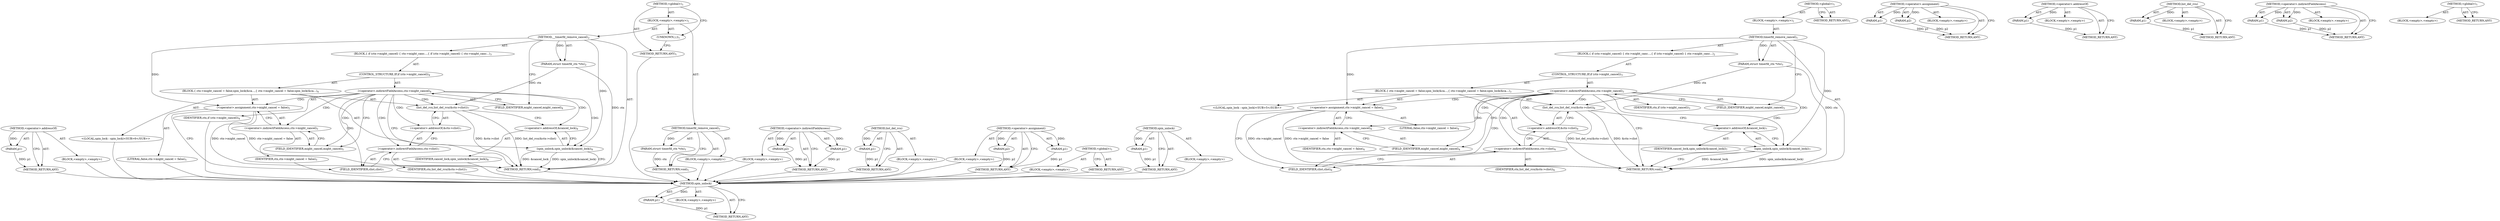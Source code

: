 digraph "spin_unlock" {
vulnerable_69 [label=<(METHOD,spin_unlock)>];
vulnerable_70 [label=<(PARAM,p1)>];
vulnerable_71 [label=<(BLOCK,&lt;empty&gt;,&lt;empty&gt;)>];
vulnerable_72 [label=<(METHOD_RETURN,ANY)>];
vulnerable_6 [label=<(METHOD,&lt;global&gt;)<SUB>1</SUB>>];
vulnerable_7 [label=<(BLOCK,&lt;empty&gt;,&lt;empty&gt;)<SUB>1</SUB>>];
vulnerable_8 [label=<(METHOD,timerfd_remove_cancel)<SUB>1</SUB>>];
vulnerable_9 [label=<(PARAM,struct timerfd_ctx *ctx)<SUB>1</SUB>>];
vulnerable_10 [label=<(BLOCK,{
 	if (ctx-&gt;might_cancel) {
 		ctx-&gt;might_canc...,{
 	if (ctx-&gt;might_cancel) {
 		ctx-&gt;might_canc...)<SUB>2</SUB>>];
vulnerable_11 [label=<(CONTROL_STRUCTURE,IF,if (ctx-&gt;might_cancel))<SUB>3</SUB>>];
vulnerable_12 [label=<(&lt;operator&gt;.indirectFieldAccess,ctx-&gt;might_cancel)<SUB>3</SUB>>];
vulnerable_13 [label=<(IDENTIFIER,ctx,if (ctx-&gt;might_cancel))<SUB>3</SUB>>];
vulnerable_14 [label=<(FIELD_IDENTIFIER,might_cancel,might_cancel)<SUB>3</SUB>>];
vulnerable_15 [label=<(BLOCK,{
 		ctx-&gt;might_cancel = false;
		spin_lock(&amp;ca...,{
 		ctx-&gt;might_cancel = false;
		spin_lock(&amp;ca...)<SUB>3</SUB>>];
vulnerable_16 [label=<(&lt;operator&gt;.assignment,ctx-&gt;might_cancel = false)<SUB>4</SUB>>];
vulnerable_17 [label=<(&lt;operator&gt;.indirectFieldAccess,ctx-&gt;might_cancel)<SUB>4</SUB>>];
vulnerable_18 [label=<(IDENTIFIER,ctx,ctx-&gt;might_cancel = false)<SUB>4</SUB>>];
vulnerable_19 [label=<(FIELD_IDENTIFIER,might_cancel,might_cancel)<SUB>4</SUB>>];
vulnerable_20 [label=<(LITERAL,false,ctx-&gt;might_cancel = false)<SUB>4</SUB>>];
vulnerable_21 [label="<(LOCAL,spin_lock : spin_lock)<SUB>5</SUB>>"];
vulnerable_22 [label=<(list_del_rcu,list_del_rcu(&amp;ctx-&gt;clist))<SUB>6</SUB>>];
vulnerable_23 [label=<(&lt;operator&gt;.addressOf,&amp;ctx-&gt;clist)<SUB>6</SUB>>];
vulnerable_24 [label=<(&lt;operator&gt;.indirectFieldAccess,ctx-&gt;clist)<SUB>6</SUB>>];
vulnerable_25 [label=<(IDENTIFIER,ctx,list_del_rcu(&amp;ctx-&gt;clist))<SUB>6</SUB>>];
vulnerable_26 [label=<(FIELD_IDENTIFIER,clist,clist)<SUB>6</SUB>>];
vulnerable_27 [label=<(spin_unlock,spin_unlock(&amp;cancel_lock))<SUB>7</SUB>>];
vulnerable_28 [label=<(&lt;operator&gt;.addressOf,&amp;cancel_lock)<SUB>7</SUB>>];
vulnerable_29 [label=<(IDENTIFIER,cancel_lock,spin_unlock(&amp;cancel_lock))<SUB>7</SUB>>];
vulnerable_30 [label=<(METHOD_RETURN,void)<SUB>1</SUB>>];
vulnerable_32 [label=<(METHOD_RETURN,ANY)<SUB>1</SUB>>];
vulnerable_56 [label=<(METHOD,&lt;operator&gt;.assignment)>];
vulnerable_57 [label=<(PARAM,p1)>];
vulnerable_58 [label=<(PARAM,p2)>];
vulnerable_59 [label=<(BLOCK,&lt;empty&gt;,&lt;empty&gt;)>];
vulnerable_60 [label=<(METHOD_RETURN,ANY)>];
vulnerable_65 [label=<(METHOD,&lt;operator&gt;.addressOf)>];
vulnerable_66 [label=<(PARAM,p1)>];
vulnerable_67 [label=<(BLOCK,&lt;empty&gt;,&lt;empty&gt;)>];
vulnerable_68 [label=<(METHOD_RETURN,ANY)>];
vulnerable_61 [label=<(METHOD,list_del_rcu)>];
vulnerable_62 [label=<(PARAM,p1)>];
vulnerable_63 [label=<(BLOCK,&lt;empty&gt;,&lt;empty&gt;)>];
vulnerable_64 [label=<(METHOD_RETURN,ANY)>];
vulnerable_51 [label=<(METHOD,&lt;operator&gt;.indirectFieldAccess)>];
vulnerable_52 [label=<(PARAM,p1)>];
vulnerable_53 [label=<(PARAM,p2)>];
vulnerable_54 [label=<(BLOCK,&lt;empty&gt;,&lt;empty&gt;)>];
vulnerable_55 [label=<(METHOD_RETURN,ANY)>];
vulnerable_45 [label=<(METHOD,&lt;global&gt;)<SUB>1</SUB>>];
vulnerable_46 [label=<(BLOCK,&lt;empty&gt;,&lt;empty&gt;)>];
vulnerable_47 [label=<(METHOD_RETURN,ANY)>];
fixed_71 [label=<(METHOD,&lt;operator&gt;.addressOf)>];
fixed_72 [label=<(PARAM,p1)>];
fixed_73 [label=<(BLOCK,&lt;empty&gt;,&lt;empty&gt;)>];
fixed_74 [label=<(METHOD_RETURN,ANY)>];
fixed_6 [label=<(METHOD,&lt;global&gt;)<SUB>1</SUB>>];
fixed_7 [label=<(BLOCK,&lt;empty&gt;,&lt;empty&gt;)<SUB>1</SUB>>];
fixed_8 [label=<(METHOD,timerfd_remove_cancel)<SUB>1</SUB>>];
fixed_9 [label=<(PARAM,struct timerfd_ctx *ctx)<SUB>1</SUB>>];
fixed_10 [label=<(BLOCK,&lt;empty&gt;,&lt;empty&gt;)>];
fixed_11 [label=<(METHOD_RETURN,void)<SUB>1</SUB>>];
fixed_13 [label=<(UNKNOWN,),))<SUB>1</SUB>>];
fixed_14 [label=<(METHOD,__timerfd_remove_cancel)<SUB>2</SUB>>];
fixed_15 [label=<(PARAM,struct timerfd_ctx *ctx)<SUB>2</SUB>>];
fixed_16 [label=<(BLOCK,{
 	if (ctx-&gt;might_cancel) {
 		ctx-&gt;might_canc...,{
 	if (ctx-&gt;might_cancel) {
 		ctx-&gt;might_canc...)<SUB>3</SUB>>];
fixed_17 [label=<(CONTROL_STRUCTURE,IF,if (ctx-&gt;might_cancel))<SUB>4</SUB>>];
fixed_18 [label=<(&lt;operator&gt;.indirectFieldAccess,ctx-&gt;might_cancel)<SUB>4</SUB>>];
fixed_19 [label=<(IDENTIFIER,ctx,if (ctx-&gt;might_cancel))<SUB>4</SUB>>];
fixed_20 [label=<(FIELD_IDENTIFIER,might_cancel,might_cancel)<SUB>4</SUB>>];
fixed_21 [label=<(BLOCK,{
 		ctx-&gt;might_cancel = false;
		spin_lock(&amp;ca...,{
 		ctx-&gt;might_cancel = false;
		spin_lock(&amp;ca...)<SUB>4</SUB>>];
fixed_22 [label=<(&lt;operator&gt;.assignment,ctx-&gt;might_cancel = false)<SUB>5</SUB>>];
fixed_23 [label=<(&lt;operator&gt;.indirectFieldAccess,ctx-&gt;might_cancel)<SUB>5</SUB>>];
fixed_24 [label=<(IDENTIFIER,ctx,ctx-&gt;might_cancel = false)<SUB>5</SUB>>];
fixed_25 [label=<(FIELD_IDENTIFIER,might_cancel,might_cancel)<SUB>5</SUB>>];
fixed_26 [label=<(LITERAL,false,ctx-&gt;might_cancel = false)<SUB>5</SUB>>];
fixed_27 [label="<(LOCAL,spin_lock : spin_lock)<SUB>6</SUB>>"];
fixed_28 [label=<(list_del_rcu,list_del_rcu(&amp;ctx-&gt;clist))<SUB>7</SUB>>];
fixed_29 [label=<(&lt;operator&gt;.addressOf,&amp;ctx-&gt;clist)<SUB>7</SUB>>];
fixed_30 [label=<(&lt;operator&gt;.indirectFieldAccess,ctx-&gt;clist)<SUB>7</SUB>>];
fixed_31 [label=<(IDENTIFIER,ctx,list_del_rcu(&amp;ctx-&gt;clist))<SUB>7</SUB>>];
fixed_32 [label=<(FIELD_IDENTIFIER,clist,clist)<SUB>7</SUB>>];
fixed_33 [label=<(spin_unlock,spin_unlock(&amp;cancel_lock))<SUB>8</SUB>>];
fixed_34 [label=<(&lt;operator&gt;.addressOf,&amp;cancel_lock)<SUB>8</SUB>>];
fixed_35 [label=<(IDENTIFIER,cancel_lock,spin_unlock(&amp;cancel_lock))<SUB>8</SUB>>];
fixed_36 [label=<(METHOD_RETURN,void)<SUB>2</SUB>>];
fixed_38 [label=<(METHOD_RETURN,ANY)<SUB>1</SUB>>];
fixed_57 [label=<(METHOD,&lt;operator&gt;.indirectFieldAccess)>];
fixed_58 [label=<(PARAM,p1)>];
fixed_59 [label=<(PARAM,p2)>];
fixed_60 [label=<(BLOCK,&lt;empty&gt;,&lt;empty&gt;)>];
fixed_61 [label=<(METHOD_RETURN,ANY)>];
fixed_67 [label=<(METHOD,list_del_rcu)>];
fixed_68 [label=<(PARAM,p1)>];
fixed_69 [label=<(BLOCK,&lt;empty&gt;,&lt;empty&gt;)>];
fixed_70 [label=<(METHOD_RETURN,ANY)>];
fixed_62 [label=<(METHOD,&lt;operator&gt;.assignment)>];
fixed_63 [label=<(PARAM,p1)>];
fixed_64 [label=<(PARAM,p2)>];
fixed_65 [label=<(BLOCK,&lt;empty&gt;,&lt;empty&gt;)>];
fixed_66 [label=<(METHOD_RETURN,ANY)>];
fixed_51 [label=<(METHOD,&lt;global&gt;)<SUB>1</SUB>>];
fixed_52 [label=<(BLOCK,&lt;empty&gt;,&lt;empty&gt;)>];
fixed_53 [label=<(METHOD_RETURN,ANY)>];
fixed_75 [label=<(METHOD,spin_unlock)>];
fixed_76 [label=<(PARAM,p1)>];
fixed_77 [label=<(BLOCK,&lt;empty&gt;,&lt;empty&gt;)>];
fixed_78 [label=<(METHOD_RETURN,ANY)>];
vulnerable_69 -> vulnerable_70  [key=0, label="AST: "];
vulnerable_69 -> vulnerable_70  [key=1, label="DDG: "];
vulnerable_69 -> vulnerable_71  [key=0, label="AST: "];
vulnerable_69 -> vulnerable_72  [key=0, label="AST: "];
vulnerable_69 -> vulnerable_72  [key=1, label="CFG: "];
vulnerable_70 -> vulnerable_72  [key=0, label="DDG: p1"];
vulnerable_6 -> vulnerable_7  [key=0, label="AST: "];
vulnerable_6 -> vulnerable_32  [key=0, label="AST: "];
vulnerable_6 -> vulnerable_32  [key=1, label="CFG: "];
vulnerable_7 -> vulnerable_8  [key=0, label="AST: "];
vulnerable_8 -> vulnerable_9  [key=0, label="AST: "];
vulnerable_8 -> vulnerable_9  [key=1, label="DDG: "];
vulnerable_8 -> vulnerable_10  [key=0, label="AST: "];
vulnerable_8 -> vulnerable_30  [key=0, label="AST: "];
vulnerable_8 -> vulnerable_14  [key=0, label="CFG: "];
vulnerable_8 -> vulnerable_16  [key=0, label="DDG: "];
vulnerable_8 -> vulnerable_27  [key=0, label="DDG: "];
vulnerable_9 -> vulnerable_30  [key=0, label="DDG: ctx"];
vulnerable_9 -> vulnerable_22  [key=0, label="DDG: ctx"];
vulnerable_10 -> vulnerable_11  [key=0, label="AST: "];
vulnerable_11 -> vulnerable_12  [key=0, label="AST: "];
vulnerable_11 -> vulnerable_15  [key=0, label="AST: "];
vulnerable_12 -> vulnerable_13  [key=0, label="AST: "];
vulnerable_12 -> vulnerable_14  [key=0, label="AST: "];
vulnerable_12 -> vulnerable_30  [key=0, label="CFG: "];
vulnerable_12 -> vulnerable_19  [key=0, label="CFG: "];
vulnerable_12 -> vulnerable_19  [key=1, label="CDG: "];
vulnerable_12 -> vulnerable_24  [key=0, label="CDG: "];
vulnerable_12 -> vulnerable_16  [key=0, label="CDG: "];
vulnerable_12 -> vulnerable_17  [key=0, label="CDG: "];
vulnerable_12 -> vulnerable_26  [key=0, label="CDG: "];
vulnerable_12 -> vulnerable_23  [key=0, label="CDG: "];
vulnerable_12 -> vulnerable_28  [key=0, label="CDG: "];
vulnerable_12 -> vulnerable_22  [key=0, label="CDG: "];
vulnerable_12 -> vulnerable_27  [key=0, label="CDG: "];
vulnerable_14 -> vulnerable_12  [key=0, label="CFG: "];
vulnerable_15 -> vulnerable_16  [key=0, label="AST: "];
vulnerable_15 -> vulnerable_21  [key=0, label="AST: "];
vulnerable_15 -> vulnerable_22  [key=0, label="AST: "];
vulnerable_15 -> vulnerable_27  [key=0, label="AST: "];
vulnerable_16 -> vulnerable_17  [key=0, label="AST: "];
vulnerable_16 -> vulnerable_20  [key=0, label="AST: "];
vulnerable_16 -> vulnerable_26  [key=0, label="CFG: "];
vulnerable_16 -> vulnerable_30  [key=0, label="DDG: ctx-&gt;might_cancel"];
vulnerable_16 -> vulnerable_30  [key=1, label="DDG: ctx-&gt;might_cancel = false"];
vulnerable_17 -> vulnerable_18  [key=0, label="AST: "];
vulnerable_17 -> vulnerable_19  [key=0, label="AST: "];
vulnerable_17 -> vulnerable_16  [key=0, label="CFG: "];
vulnerable_19 -> vulnerable_17  [key=0, label="CFG: "];
vulnerable_22 -> vulnerable_23  [key=0, label="AST: "];
vulnerable_22 -> vulnerable_28  [key=0, label="CFG: "];
vulnerable_22 -> vulnerable_30  [key=0, label="DDG: &amp;ctx-&gt;clist"];
vulnerable_22 -> vulnerable_30  [key=1, label="DDG: list_del_rcu(&amp;ctx-&gt;clist)"];
vulnerable_23 -> vulnerable_24  [key=0, label="AST: "];
vulnerable_23 -> vulnerable_22  [key=0, label="CFG: "];
vulnerable_24 -> vulnerable_25  [key=0, label="AST: "];
vulnerable_24 -> vulnerable_26  [key=0, label="AST: "];
vulnerable_24 -> vulnerable_23  [key=0, label="CFG: "];
vulnerable_26 -> vulnerable_24  [key=0, label="CFG: "];
vulnerable_27 -> vulnerable_28  [key=0, label="AST: "];
vulnerable_27 -> vulnerable_30  [key=0, label="CFG: "];
vulnerable_27 -> vulnerable_30  [key=1, label="DDG: &amp;cancel_lock"];
vulnerable_27 -> vulnerable_30  [key=2, label="DDG: spin_unlock(&amp;cancel_lock)"];
vulnerable_28 -> vulnerable_29  [key=0, label="AST: "];
vulnerable_28 -> vulnerable_27  [key=0, label="CFG: "];
vulnerable_56 -> vulnerable_57  [key=0, label="AST: "];
vulnerable_56 -> vulnerable_57  [key=1, label="DDG: "];
vulnerable_56 -> vulnerable_59  [key=0, label="AST: "];
vulnerable_56 -> vulnerable_58  [key=0, label="AST: "];
vulnerable_56 -> vulnerable_58  [key=1, label="DDG: "];
vulnerable_56 -> vulnerable_60  [key=0, label="AST: "];
vulnerable_56 -> vulnerable_60  [key=1, label="CFG: "];
vulnerable_57 -> vulnerable_60  [key=0, label="DDG: p1"];
vulnerable_58 -> vulnerable_60  [key=0, label="DDG: p2"];
vulnerable_65 -> vulnerable_66  [key=0, label="AST: "];
vulnerable_65 -> vulnerable_66  [key=1, label="DDG: "];
vulnerable_65 -> vulnerable_67  [key=0, label="AST: "];
vulnerable_65 -> vulnerable_68  [key=0, label="AST: "];
vulnerable_65 -> vulnerable_68  [key=1, label="CFG: "];
vulnerable_66 -> vulnerable_68  [key=0, label="DDG: p1"];
vulnerable_61 -> vulnerable_62  [key=0, label="AST: "];
vulnerable_61 -> vulnerable_62  [key=1, label="DDG: "];
vulnerable_61 -> vulnerable_63  [key=0, label="AST: "];
vulnerable_61 -> vulnerable_64  [key=0, label="AST: "];
vulnerable_61 -> vulnerable_64  [key=1, label="CFG: "];
vulnerable_62 -> vulnerable_64  [key=0, label="DDG: p1"];
vulnerable_51 -> vulnerable_52  [key=0, label="AST: "];
vulnerable_51 -> vulnerable_52  [key=1, label="DDG: "];
vulnerable_51 -> vulnerable_54  [key=0, label="AST: "];
vulnerable_51 -> vulnerable_53  [key=0, label="AST: "];
vulnerable_51 -> vulnerable_53  [key=1, label="DDG: "];
vulnerable_51 -> vulnerable_55  [key=0, label="AST: "];
vulnerable_51 -> vulnerable_55  [key=1, label="CFG: "];
vulnerable_52 -> vulnerable_55  [key=0, label="DDG: p1"];
vulnerable_53 -> vulnerable_55  [key=0, label="DDG: p2"];
vulnerable_45 -> vulnerable_46  [key=0, label="AST: "];
vulnerable_45 -> vulnerable_47  [key=0, label="AST: "];
vulnerable_45 -> vulnerable_47  [key=1, label="CFG: "];
fixed_71 -> fixed_72  [key=0, label="AST: "];
fixed_71 -> fixed_72  [key=1, label="DDG: "];
fixed_71 -> fixed_73  [key=0, label="AST: "];
fixed_71 -> fixed_74  [key=0, label="AST: "];
fixed_71 -> fixed_74  [key=1, label="CFG: "];
fixed_72 -> fixed_74  [key=0, label="DDG: p1"];
fixed_73 -> vulnerable_69  [key=0];
fixed_74 -> vulnerable_69  [key=0];
fixed_6 -> fixed_7  [key=0, label="AST: "];
fixed_6 -> fixed_38  [key=0, label="AST: "];
fixed_6 -> fixed_13  [key=0, label="CFG: "];
fixed_7 -> fixed_8  [key=0, label="AST: "];
fixed_7 -> fixed_13  [key=0, label="AST: "];
fixed_7 -> fixed_14  [key=0, label="AST: "];
fixed_8 -> fixed_9  [key=0, label="AST: "];
fixed_8 -> fixed_9  [key=1, label="DDG: "];
fixed_8 -> fixed_10  [key=0, label="AST: "];
fixed_8 -> fixed_11  [key=0, label="AST: "];
fixed_8 -> fixed_11  [key=1, label="CFG: "];
fixed_9 -> fixed_11  [key=0, label="DDG: ctx"];
fixed_10 -> vulnerable_69  [key=0];
fixed_11 -> vulnerable_69  [key=0];
fixed_13 -> fixed_38  [key=0, label="CFG: "];
fixed_14 -> fixed_15  [key=0, label="AST: "];
fixed_14 -> fixed_15  [key=1, label="DDG: "];
fixed_14 -> fixed_16  [key=0, label="AST: "];
fixed_14 -> fixed_36  [key=0, label="AST: "];
fixed_14 -> fixed_20  [key=0, label="CFG: "];
fixed_14 -> fixed_22  [key=0, label="DDG: "];
fixed_14 -> fixed_33  [key=0, label="DDG: "];
fixed_15 -> fixed_36  [key=0, label="DDG: ctx"];
fixed_15 -> fixed_28  [key=0, label="DDG: ctx"];
fixed_16 -> fixed_17  [key=0, label="AST: "];
fixed_17 -> fixed_18  [key=0, label="AST: "];
fixed_17 -> fixed_21  [key=0, label="AST: "];
fixed_18 -> fixed_19  [key=0, label="AST: "];
fixed_18 -> fixed_20  [key=0, label="AST: "];
fixed_18 -> fixed_36  [key=0, label="CFG: "];
fixed_18 -> fixed_25  [key=0, label="CFG: "];
fixed_18 -> fixed_25  [key=1, label="CDG: "];
fixed_18 -> fixed_30  [key=0, label="CDG: "];
fixed_18 -> fixed_29  [key=0, label="CDG: "];
fixed_18 -> fixed_34  [key=0, label="CDG: "];
fixed_18 -> fixed_32  [key=0, label="CDG: "];
fixed_18 -> fixed_33  [key=0, label="CDG: "];
fixed_18 -> fixed_23  [key=0, label="CDG: "];
fixed_18 -> fixed_28  [key=0, label="CDG: "];
fixed_18 -> fixed_22  [key=0, label="CDG: "];
fixed_19 -> vulnerable_69  [key=0];
fixed_20 -> fixed_18  [key=0, label="CFG: "];
fixed_21 -> fixed_22  [key=0, label="AST: "];
fixed_21 -> fixed_27  [key=0, label="AST: "];
fixed_21 -> fixed_28  [key=0, label="AST: "];
fixed_21 -> fixed_33  [key=0, label="AST: "];
fixed_22 -> fixed_23  [key=0, label="AST: "];
fixed_22 -> fixed_26  [key=0, label="AST: "];
fixed_22 -> fixed_32  [key=0, label="CFG: "];
fixed_22 -> fixed_36  [key=0, label="DDG: ctx-&gt;might_cancel"];
fixed_22 -> fixed_36  [key=1, label="DDG: ctx-&gt;might_cancel = false"];
fixed_23 -> fixed_24  [key=0, label="AST: "];
fixed_23 -> fixed_25  [key=0, label="AST: "];
fixed_23 -> fixed_22  [key=0, label="CFG: "];
fixed_24 -> vulnerable_69  [key=0];
fixed_25 -> fixed_23  [key=0, label="CFG: "];
fixed_26 -> vulnerable_69  [key=0];
fixed_27 -> vulnerable_69  [key=0];
fixed_28 -> fixed_29  [key=0, label="AST: "];
fixed_28 -> fixed_34  [key=0, label="CFG: "];
fixed_28 -> fixed_36  [key=0, label="DDG: &amp;ctx-&gt;clist"];
fixed_28 -> fixed_36  [key=1, label="DDG: list_del_rcu(&amp;ctx-&gt;clist)"];
fixed_29 -> fixed_30  [key=0, label="AST: "];
fixed_29 -> fixed_28  [key=0, label="CFG: "];
fixed_30 -> fixed_31  [key=0, label="AST: "];
fixed_30 -> fixed_32  [key=0, label="AST: "];
fixed_30 -> fixed_29  [key=0, label="CFG: "];
fixed_31 -> vulnerable_69  [key=0];
fixed_32 -> fixed_30  [key=0, label="CFG: "];
fixed_33 -> fixed_34  [key=0, label="AST: "];
fixed_33 -> fixed_36  [key=0, label="CFG: "];
fixed_33 -> fixed_36  [key=1, label="DDG: &amp;cancel_lock"];
fixed_33 -> fixed_36  [key=2, label="DDG: spin_unlock(&amp;cancel_lock)"];
fixed_34 -> fixed_35  [key=0, label="AST: "];
fixed_34 -> fixed_33  [key=0, label="CFG: "];
fixed_35 -> vulnerable_69  [key=0];
fixed_36 -> vulnerable_69  [key=0];
fixed_38 -> vulnerable_69  [key=0];
fixed_57 -> fixed_58  [key=0, label="AST: "];
fixed_57 -> fixed_58  [key=1, label="DDG: "];
fixed_57 -> fixed_60  [key=0, label="AST: "];
fixed_57 -> fixed_59  [key=0, label="AST: "];
fixed_57 -> fixed_59  [key=1, label="DDG: "];
fixed_57 -> fixed_61  [key=0, label="AST: "];
fixed_57 -> fixed_61  [key=1, label="CFG: "];
fixed_58 -> fixed_61  [key=0, label="DDG: p1"];
fixed_59 -> fixed_61  [key=0, label="DDG: p2"];
fixed_60 -> vulnerable_69  [key=0];
fixed_61 -> vulnerable_69  [key=0];
fixed_67 -> fixed_68  [key=0, label="AST: "];
fixed_67 -> fixed_68  [key=1, label="DDG: "];
fixed_67 -> fixed_69  [key=0, label="AST: "];
fixed_67 -> fixed_70  [key=0, label="AST: "];
fixed_67 -> fixed_70  [key=1, label="CFG: "];
fixed_68 -> fixed_70  [key=0, label="DDG: p1"];
fixed_69 -> vulnerable_69  [key=0];
fixed_70 -> vulnerable_69  [key=0];
fixed_62 -> fixed_63  [key=0, label="AST: "];
fixed_62 -> fixed_63  [key=1, label="DDG: "];
fixed_62 -> fixed_65  [key=0, label="AST: "];
fixed_62 -> fixed_64  [key=0, label="AST: "];
fixed_62 -> fixed_64  [key=1, label="DDG: "];
fixed_62 -> fixed_66  [key=0, label="AST: "];
fixed_62 -> fixed_66  [key=1, label="CFG: "];
fixed_63 -> fixed_66  [key=0, label="DDG: p1"];
fixed_64 -> fixed_66  [key=0, label="DDG: p2"];
fixed_65 -> vulnerable_69  [key=0];
fixed_66 -> vulnerable_69  [key=0];
fixed_51 -> fixed_52  [key=0, label="AST: "];
fixed_51 -> fixed_53  [key=0, label="AST: "];
fixed_51 -> fixed_53  [key=1, label="CFG: "];
fixed_52 -> vulnerable_69  [key=0];
fixed_53 -> vulnerable_69  [key=0];
fixed_75 -> fixed_76  [key=0, label="AST: "];
fixed_75 -> fixed_76  [key=1, label="DDG: "];
fixed_75 -> fixed_77  [key=0, label="AST: "];
fixed_75 -> fixed_78  [key=0, label="AST: "];
fixed_75 -> fixed_78  [key=1, label="CFG: "];
fixed_76 -> fixed_78  [key=0, label="DDG: p1"];
fixed_77 -> vulnerable_69  [key=0];
fixed_78 -> vulnerable_69  [key=0];
}
